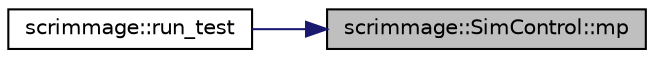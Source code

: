 digraph "scrimmage::SimControl::mp"
{
 // LATEX_PDF_SIZE
  edge [fontname="Helvetica",fontsize="10",labelfontname="Helvetica",labelfontsize="10"];
  node [fontname="Helvetica",fontsize="10",shape=record];
  rankdir="RL";
  Node1 [label="scrimmage::SimControl::mp",height=0.2,width=0.4,color="black", fillcolor="grey75", style="filled", fontcolor="black",tooltip="Get the pointer to the MissionParser instance."];
  Node1 -> Node2 [dir="back",color="midnightblue",fontsize="10",style="solid",fontname="Helvetica"];
  Node2 [label="scrimmage::run_test",height=0.2,width=0.4,color="black", fillcolor="white", style="filled",URL="$namespacescrimmage.html#a140b8e00faecb98017d438ad4b1a64a1",tooltip=" "];
}

